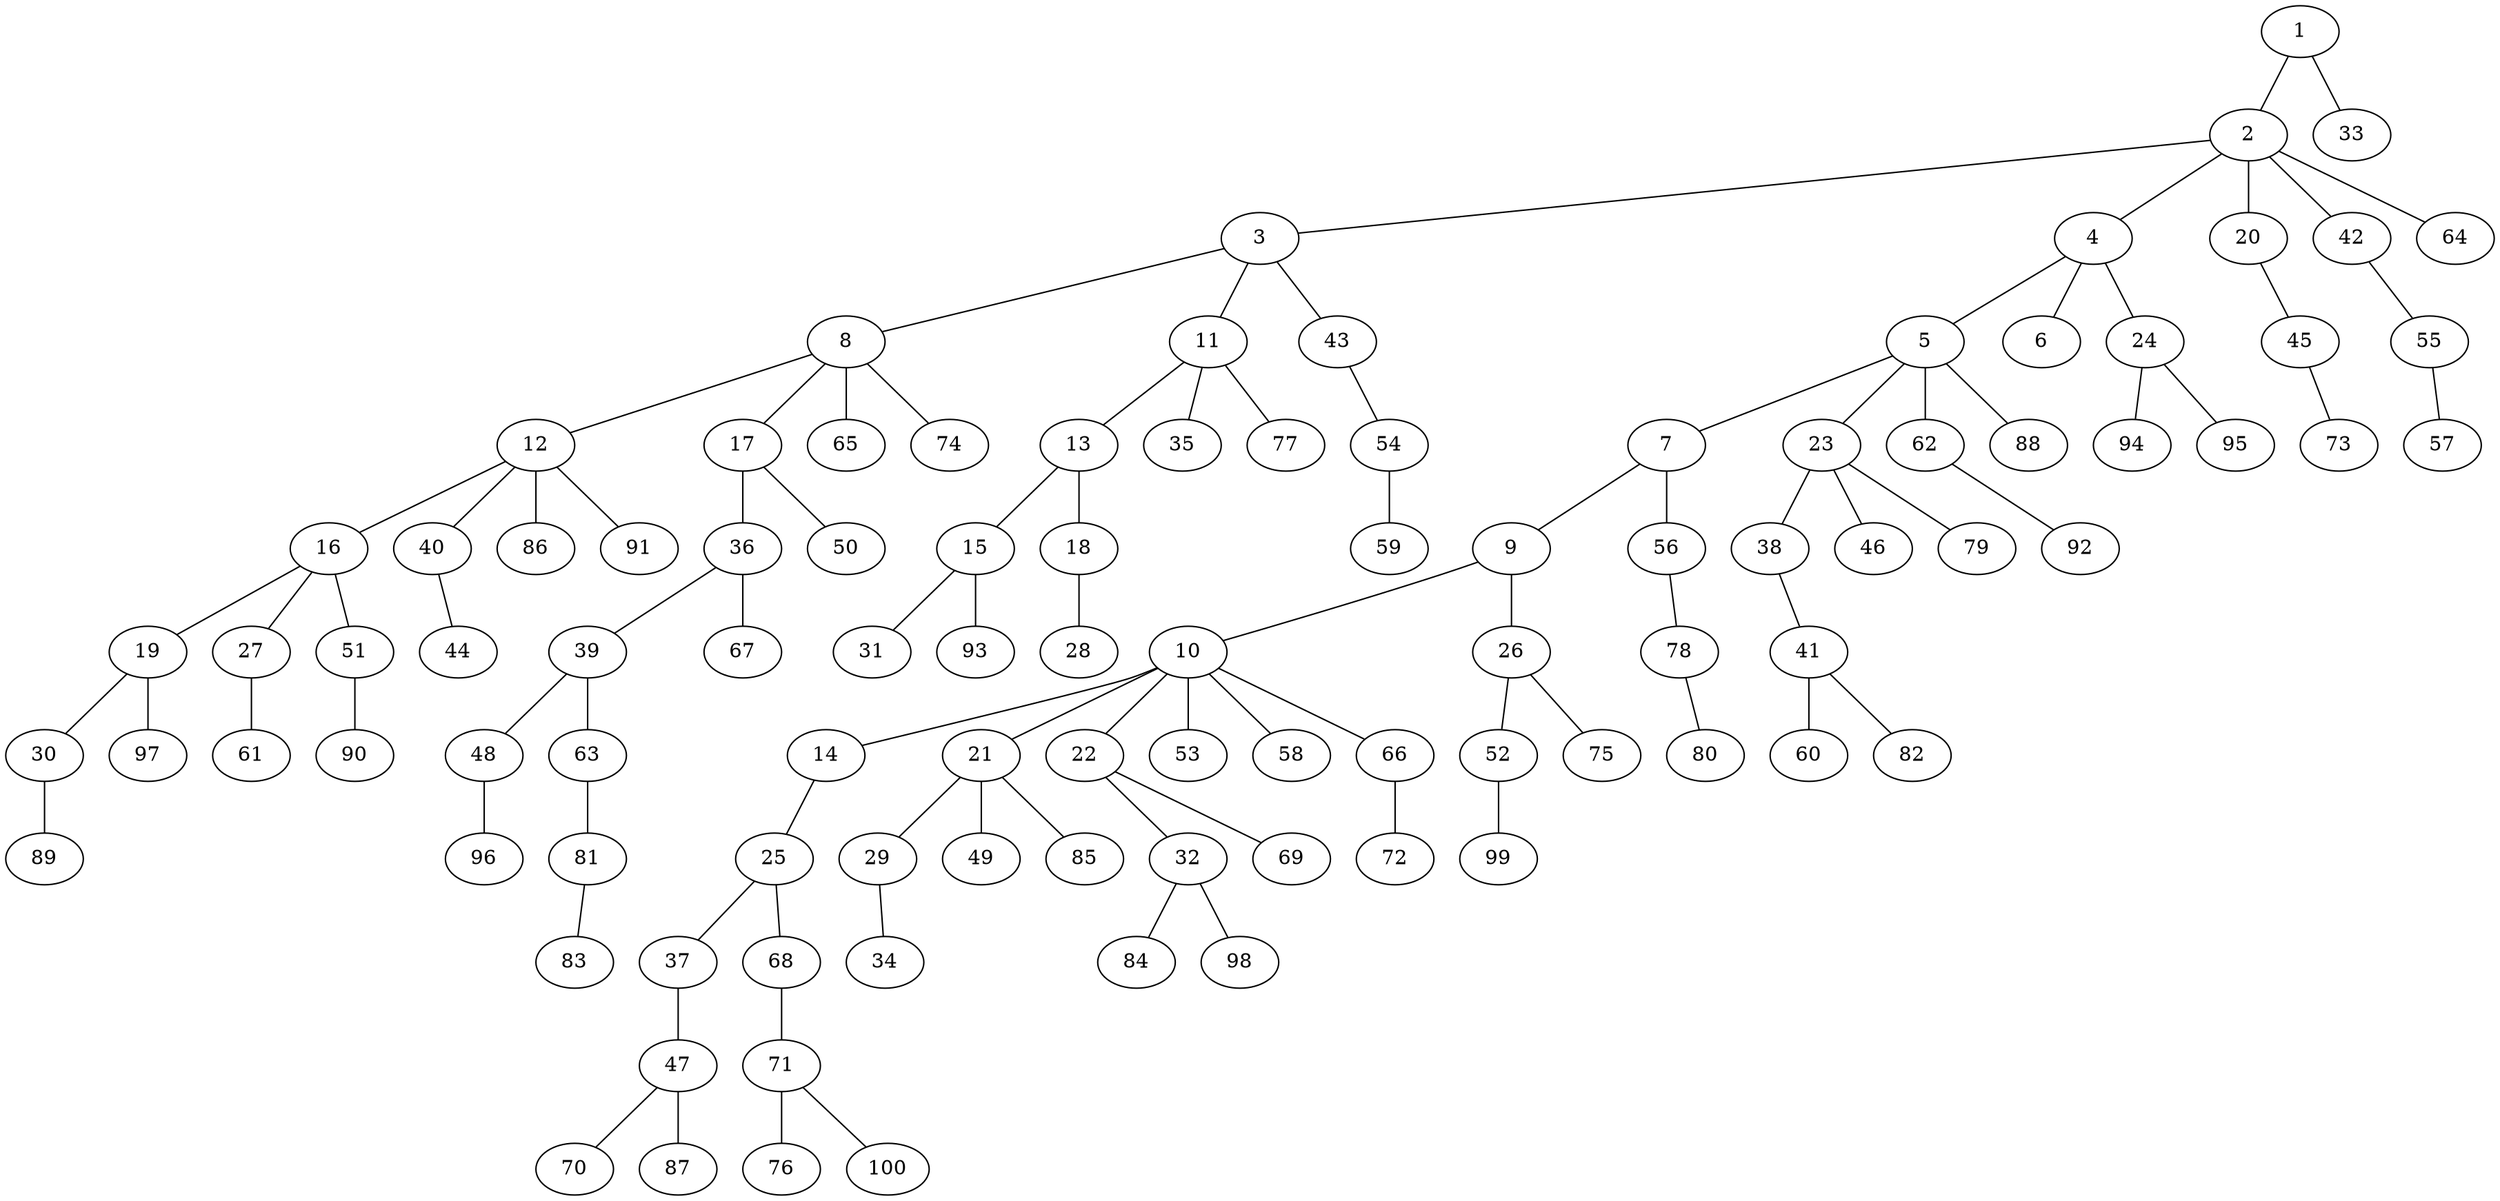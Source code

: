 graph graphname {1--2
1--33
2--3
2--4
2--20
2--42
2--64
3--8
3--11
3--43
4--5
4--6
4--24
5--7
5--23
5--62
5--88
7--9
7--56
8--12
8--17
8--65
8--74
9--10
9--26
10--14
10--21
10--22
10--53
10--58
10--66
11--13
11--35
11--77
12--16
12--40
12--86
12--91
13--15
13--18
14--25
15--31
15--93
16--19
16--27
16--51
17--36
17--50
18--28
19--30
19--97
20--45
21--29
21--49
21--85
22--32
22--69
23--38
23--46
23--79
24--94
24--95
25--37
25--68
26--52
26--75
27--61
29--34
30--89
32--84
32--98
36--39
36--67
37--47
38--41
39--48
39--63
40--44
41--60
41--82
42--55
43--54
45--73
47--70
47--87
48--96
51--90
52--99
54--59
55--57
56--78
62--92
63--81
66--72
68--71
71--76
71--100
78--80
81--83
}